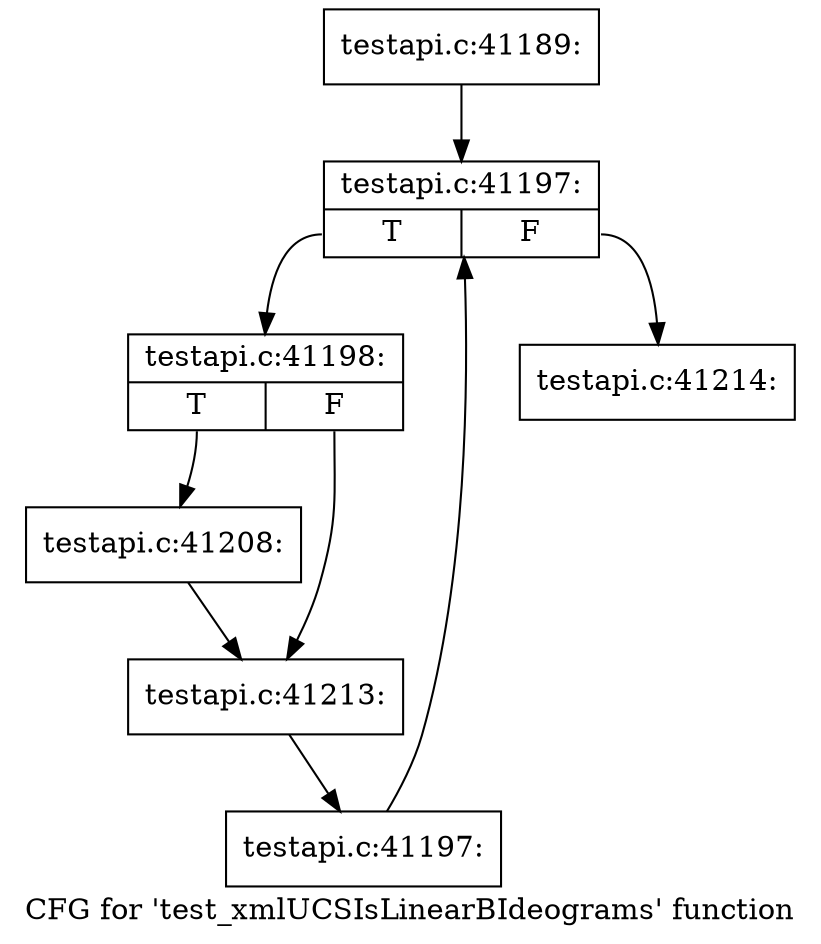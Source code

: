 digraph "CFG for 'test_xmlUCSIsLinearBIdeograms' function" {
	label="CFG for 'test_xmlUCSIsLinearBIdeograms' function";

	Node0x571e6a0 [shape=record,label="{testapi.c:41189:}"];
	Node0x571e6a0 -> Node0x57260c0;
	Node0x57260c0 [shape=record,label="{testapi.c:41197:|{<s0>T|<s1>F}}"];
	Node0x57260c0:s0 -> Node0x57263a0;
	Node0x57260c0:s1 -> Node0x5725f20;
	Node0x57263a0 [shape=record,label="{testapi.c:41198:|{<s0>T|<s1>F}}"];
	Node0x57263a0:s0 -> Node0x5727200;
	Node0x57263a0:s1 -> Node0x57279d0;
	Node0x5727200 [shape=record,label="{testapi.c:41208:}"];
	Node0x5727200 -> Node0x57279d0;
	Node0x57279d0 [shape=record,label="{testapi.c:41213:}"];
	Node0x57279d0 -> Node0x5726310;
	Node0x5726310 [shape=record,label="{testapi.c:41197:}"];
	Node0x5726310 -> Node0x57260c0;
	Node0x5725f20 [shape=record,label="{testapi.c:41214:}"];
}
